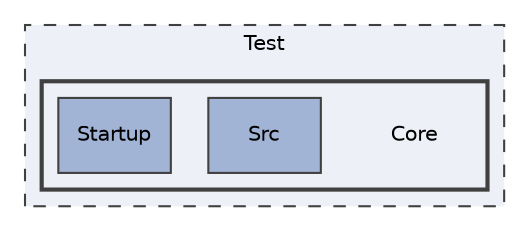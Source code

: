 digraph "Test/Core"
{
 // LATEX_PDF_SIZE
  edge [fontname="Helvetica",fontsize="10",labelfontname="Helvetica",labelfontsize="10"];
  node [fontname="Helvetica",fontsize="10",shape=record];
  compound=true
  subgraph clusterdir_37618a71d99bdfed5979e976980d5eec {
    graph [ bgcolor="#edf0f7", pencolor="grey25", style="filled,dashed,", label="Test", fontname="Helvetica", fontsize="10", URL="dir_37618a71d99bdfed5979e976980d5eec.html"]
  subgraph clusterdir_af6bb4a270c8ac73ad69cfe0b68734dd {
    graph [ bgcolor="#edf0f7", pencolor="grey25", style="filled,bold,", label="", fontname="Helvetica", fontsize="10", URL="dir_af6bb4a270c8ac73ad69cfe0b68734dd.html"]
    dir_af6bb4a270c8ac73ad69cfe0b68734dd [shape=plaintext, label="Core"];
  dir_f51518d19d4a06894cdfa7afe534964d [shape=box, label="Src", style="filled,", fillcolor="#a2b4d6", color="grey25", URL="dir_f51518d19d4a06894cdfa7afe534964d.html"];
  dir_e0233db7bae1b39cf288c5d3a1f8d14e [shape=box, label="Startup", style="filled,", fillcolor="#a2b4d6", color="grey25", URL="dir_e0233db7bae1b39cf288c5d3a1f8d14e.html"];
  }
  }
}
